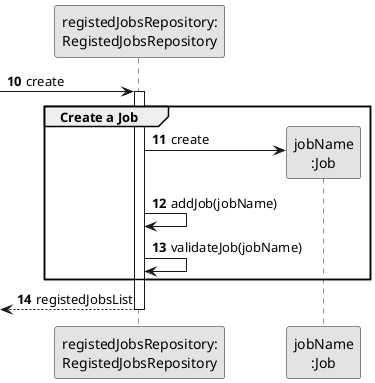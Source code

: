 @startuml
skinparam monochrome true
skinparam packageStyle rectangle
skinparam shadowing false

participant "registedJobsRepository:\nRegistedJobsRepository" as RegistedJobsRepository
participant "jobName\n:Job" as PROFISSAO

autonumber 10
-> RegistedJobsRepository: create
activate RegistedJobsRepository

    group Create a Job

        RegistedJobsRepository -> PROFISSAO**: create
        RegistedJobsRepository -> RegistedJobsRepository: addJob(jobName)

            RegistedJobsRepository -> RegistedJobsRepository: validateJob(jobName)

    end

    <-- RegistedJobsRepository : registedJobsList

deactivate RegistedJobsRepository


@enduml